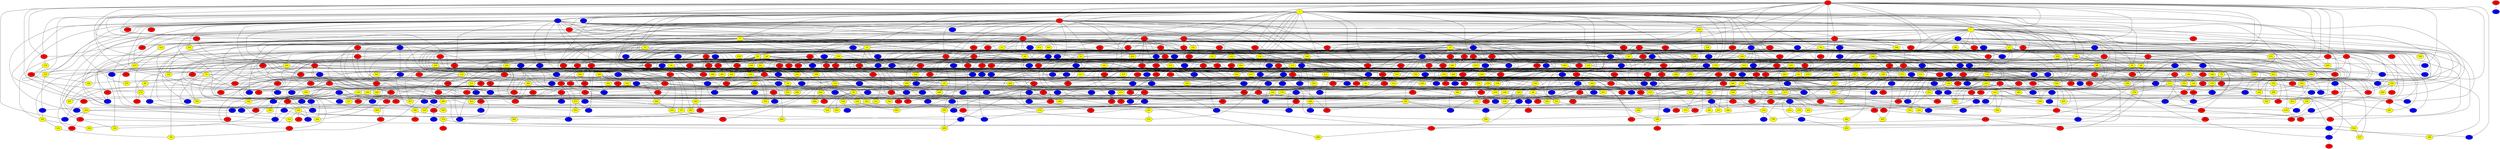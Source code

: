 graph {
0 [style = filled fillcolor = red];
1 [style = filled fillcolor = yellow];
2 [style = filled fillcolor = blue];
3 [style = filled fillcolor = red];
4 [style = filled fillcolor = red];
5 [style = filled fillcolor = blue];
6 [style = filled fillcolor = red];
7 [style = filled fillcolor = yellow];
8 [style = filled fillcolor = yellow];
9 [style = filled fillcolor = red];
10 [style = filled fillcolor = red];
11 [style = filled fillcolor = red];
12 [style = filled fillcolor = yellow];
13 [style = filled fillcolor = red];
14 [style = filled fillcolor = yellow];
15 [style = filled fillcolor = yellow];
16 [style = filled fillcolor = yellow];
17 [style = filled fillcolor = yellow];
18 [style = filled fillcolor = blue];
19 [style = filled fillcolor = red];
20 [style = filled fillcolor = red];
21 [style = filled fillcolor = red];
22 [style = filled fillcolor = yellow];
23 [style = filled fillcolor = red];
24 [style = filled fillcolor = red];
25 [style = filled fillcolor = blue];
26 [style = filled fillcolor = blue];
27 [style = filled fillcolor = yellow];
28 [style = filled fillcolor = red];
29 [style = filled fillcolor = yellow];
30 [style = filled fillcolor = yellow];
31 [style = filled fillcolor = red];
32 [style = filled fillcolor = red];
33 [style = filled fillcolor = blue];
34 [style = filled fillcolor = blue];
35 [style = filled fillcolor = yellow];
36 [style = filled fillcolor = yellow];
37 [style = filled fillcolor = blue];
38 [style = filled fillcolor = blue];
39 [style = filled fillcolor = red];
40 [style = filled fillcolor = yellow];
41 [style = filled fillcolor = red];
42 [style = filled fillcolor = blue];
43 [style = filled fillcolor = red];
44 [style = filled fillcolor = red];
45 [style = filled fillcolor = yellow];
46 [style = filled fillcolor = red];
47 [style = filled fillcolor = blue];
48 [style = filled fillcolor = yellow];
49 [style = filled fillcolor = blue];
50 [style = filled fillcolor = yellow];
51 [style = filled fillcolor = red];
52 [style = filled fillcolor = red];
53 [style = filled fillcolor = blue];
54 [style = filled fillcolor = yellow];
55 [style = filled fillcolor = yellow];
56 [style = filled fillcolor = blue];
57 [style = filled fillcolor = red];
58 [style = filled fillcolor = red];
59 [style = filled fillcolor = blue];
60 [style = filled fillcolor = yellow];
61 [style = filled fillcolor = red];
62 [style = filled fillcolor = blue];
63 [style = filled fillcolor = blue];
64 [style = filled fillcolor = yellow];
65 [style = filled fillcolor = red];
66 [style = filled fillcolor = blue];
67 [style = filled fillcolor = red];
68 [style = filled fillcolor = blue];
69 [style = filled fillcolor = red];
70 [style = filled fillcolor = blue];
71 [style = filled fillcolor = yellow];
72 [style = filled fillcolor = red];
73 [style = filled fillcolor = red];
74 [style = filled fillcolor = red];
75 [style = filled fillcolor = yellow];
76 [style = filled fillcolor = blue];
77 [style = filled fillcolor = red];
78 [style = filled fillcolor = red];
79 [style = filled fillcolor = yellow];
80 [style = filled fillcolor = red];
81 [style = filled fillcolor = yellow];
82 [style = filled fillcolor = red];
83 [style = filled fillcolor = blue];
84 [style = filled fillcolor = blue];
85 [style = filled fillcolor = yellow];
86 [style = filled fillcolor = yellow];
87 [style = filled fillcolor = blue];
88 [style = filled fillcolor = yellow];
89 [style = filled fillcolor = yellow];
90 [style = filled fillcolor = blue];
91 [style = filled fillcolor = red];
92 [style = filled fillcolor = red];
93 [style = filled fillcolor = yellow];
94 [style = filled fillcolor = red];
95 [style = filled fillcolor = red];
96 [style = filled fillcolor = yellow];
97 [style = filled fillcolor = yellow];
98 [style = filled fillcolor = blue];
99 [style = filled fillcolor = red];
100 [style = filled fillcolor = red];
101 [style = filled fillcolor = blue];
102 [style = filled fillcolor = blue];
103 [style = filled fillcolor = yellow];
104 [style = filled fillcolor = red];
105 [style = filled fillcolor = red];
106 [style = filled fillcolor = yellow];
107 [style = filled fillcolor = yellow];
108 [style = filled fillcolor = red];
109 [style = filled fillcolor = yellow];
110 [style = filled fillcolor = yellow];
111 [style = filled fillcolor = red];
112 [style = filled fillcolor = red];
113 [style = filled fillcolor = red];
114 [style = filled fillcolor = red];
115 [style = filled fillcolor = yellow];
116 [style = filled fillcolor = yellow];
117 [style = filled fillcolor = yellow];
118 [style = filled fillcolor = yellow];
119 [style = filled fillcolor = red];
120 [style = filled fillcolor = red];
121 [style = filled fillcolor = red];
122 [style = filled fillcolor = yellow];
123 [style = filled fillcolor = yellow];
124 [style = filled fillcolor = red];
125 [style = filled fillcolor = yellow];
126 [style = filled fillcolor = blue];
127 [style = filled fillcolor = blue];
128 [style = filled fillcolor = yellow];
129 [style = filled fillcolor = red];
130 [style = filled fillcolor = red];
131 [style = filled fillcolor = yellow];
132 [style = filled fillcolor = yellow];
133 [style = filled fillcolor = blue];
134 [style = filled fillcolor = yellow];
135 [style = filled fillcolor = yellow];
136 [style = filled fillcolor = blue];
137 [style = filled fillcolor = red];
138 [style = filled fillcolor = red];
139 [style = filled fillcolor = yellow];
140 [style = filled fillcolor = yellow];
141 [style = filled fillcolor = red];
142 [style = filled fillcolor = red];
143 [style = filled fillcolor = red];
144 [style = filled fillcolor = yellow];
145 [style = filled fillcolor = red];
146 [style = filled fillcolor = yellow];
147 [style = filled fillcolor = red];
148 [style = filled fillcolor = red];
149 [style = filled fillcolor = yellow];
150 [style = filled fillcolor = blue];
151 [style = filled fillcolor = yellow];
152 [style = filled fillcolor = blue];
153 [style = filled fillcolor = blue];
154 [style = filled fillcolor = blue];
155 [style = filled fillcolor = blue];
156 [style = filled fillcolor = yellow];
157 [style = filled fillcolor = blue];
158 [style = filled fillcolor = red];
159 [style = filled fillcolor = yellow];
160 [style = filled fillcolor = yellow];
161 [style = filled fillcolor = red];
162 [style = filled fillcolor = blue];
163 [style = filled fillcolor = red];
164 [style = filled fillcolor = blue];
165 [style = filled fillcolor = red];
166 [style = filled fillcolor = yellow];
167 [style = filled fillcolor = blue];
168 [style = filled fillcolor = yellow];
169 [style = filled fillcolor = red];
170 [style = filled fillcolor = red];
171 [style = filled fillcolor = red];
172 [style = filled fillcolor = red];
173 [style = filled fillcolor = yellow];
174 [style = filled fillcolor = red];
175 [style = filled fillcolor = yellow];
176 [style = filled fillcolor = yellow];
177 [style = filled fillcolor = red];
178 [style = filled fillcolor = yellow];
179 [style = filled fillcolor = yellow];
180 [style = filled fillcolor = red];
181 [style = filled fillcolor = red];
182 [style = filled fillcolor = blue];
183 [style = filled fillcolor = red];
184 [style = filled fillcolor = yellow];
185 [style = filled fillcolor = yellow];
186 [style = filled fillcolor = red];
187 [style = filled fillcolor = red];
188 [style = filled fillcolor = yellow];
189 [style = filled fillcolor = red];
190 [style = filled fillcolor = blue];
191 [style = filled fillcolor = yellow];
192 [style = filled fillcolor = red];
193 [style = filled fillcolor = red];
194 [style = filled fillcolor = blue];
195 [style = filled fillcolor = yellow];
196 [style = filled fillcolor = blue];
197 [style = filled fillcolor = red];
198 [style = filled fillcolor = blue];
199 [style = filled fillcolor = blue];
200 [style = filled fillcolor = yellow];
201 [style = filled fillcolor = yellow];
202 [style = filled fillcolor = yellow];
203 [style = filled fillcolor = yellow];
204 [style = filled fillcolor = yellow];
205 [style = filled fillcolor = red];
206 [style = filled fillcolor = blue];
207 [style = filled fillcolor = red];
208 [style = filled fillcolor = yellow];
209 [style = filled fillcolor = red];
210 [style = filled fillcolor = yellow];
211 [style = filled fillcolor = yellow];
212 [style = filled fillcolor = red];
213 [style = filled fillcolor = red];
214 [style = filled fillcolor = red];
215 [style = filled fillcolor = yellow];
216 [style = filled fillcolor = yellow];
217 [style = filled fillcolor = blue];
218 [style = filled fillcolor = red];
219 [style = filled fillcolor = red];
220 [style = filled fillcolor = yellow];
221 [style = filled fillcolor = red];
222 [style = filled fillcolor = yellow];
223 [style = filled fillcolor = red];
224 [style = filled fillcolor = yellow];
225 [style = filled fillcolor = yellow];
226 [style = filled fillcolor = red];
227 [style = filled fillcolor = yellow];
228 [style = filled fillcolor = red];
229 [style = filled fillcolor = red];
230 [style = filled fillcolor = yellow];
231 [style = filled fillcolor = red];
232 [style = filled fillcolor = red];
233 [style = filled fillcolor = blue];
234 [style = filled fillcolor = yellow];
235 [style = filled fillcolor = red];
236 [style = filled fillcolor = blue];
237 [style = filled fillcolor = red];
238 [style = filled fillcolor = yellow];
239 [style = filled fillcolor = blue];
240 [style = filled fillcolor = yellow];
241 [style = filled fillcolor = yellow];
242 [style = filled fillcolor = yellow];
243 [style = filled fillcolor = red];
244 [style = filled fillcolor = blue];
245 [style = filled fillcolor = yellow];
246 [style = filled fillcolor = blue];
247 [style = filled fillcolor = yellow];
248 [style = filled fillcolor = blue];
249 [style = filled fillcolor = blue];
250 [style = filled fillcolor = blue];
251 [style = filled fillcolor = red];
252 [style = filled fillcolor = red];
253 [style = filled fillcolor = red];
254 [style = filled fillcolor = red];
255 [style = filled fillcolor = blue];
256 [style = filled fillcolor = yellow];
257 [style = filled fillcolor = blue];
258 [style = filled fillcolor = red];
259 [style = filled fillcolor = yellow];
260 [style = filled fillcolor = yellow];
261 [style = filled fillcolor = red];
262 [style = filled fillcolor = yellow];
263 [style = filled fillcolor = red];
264 [style = filled fillcolor = yellow];
265 [style = filled fillcolor = yellow];
266 [style = filled fillcolor = blue];
267 [style = filled fillcolor = blue];
268 [style = filled fillcolor = blue];
269 [style = filled fillcolor = yellow];
270 [style = filled fillcolor = blue];
271 [style = filled fillcolor = blue];
272 [style = filled fillcolor = red];
273 [style = filled fillcolor = yellow];
274 [style = filled fillcolor = yellow];
275 [style = filled fillcolor = yellow];
276 [style = filled fillcolor = red];
277 [style = filled fillcolor = red];
278 [style = filled fillcolor = yellow];
279 [style = filled fillcolor = yellow];
280 [style = filled fillcolor = red];
281 [style = filled fillcolor = yellow];
282 [style = filled fillcolor = red];
283 [style = filled fillcolor = yellow];
284 [style = filled fillcolor = blue];
285 [style = filled fillcolor = yellow];
286 [style = filled fillcolor = blue];
287 [style = filled fillcolor = blue];
288 [style = filled fillcolor = blue];
289 [style = filled fillcolor = blue];
290 [style = filled fillcolor = red];
291 [style = filled fillcolor = yellow];
292 [style = filled fillcolor = yellow];
293 [style = filled fillcolor = red];
294 [style = filled fillcolor = yellow];
295 [style = filled fillcolor = blue];
296 [style = filled fillcolor = red];
297 [style = filled fillcolor = red];
298 [style = filled fillcolor = yellow];
299 [style = filled fillcolor = red];
300 [style = filled fillcolor = blue];
301 [style = filled fillcolor = yellow];
302 [style = filled fillcolor = blue];
303 [style = filled fillcolor = red];
304 [style = filled fillcolor = blue];
305 [style = filled fillcolor = red];
306 [style = filled fillcolor = blue];
307 [style = filled fillcolor = red];
308 [style = filled fillcolor = blue];
309 [style = filled fillcolor = red];
310 [style = filled fillcolor = blue];
311 [style = filled fillcolor = yellow];
312 [style = filled fillcolor = red];
313 [style = filled fillcolor = blue];
314 [style = filled fillcolor = blue];
315 [style = filled fillcolor = yellow];
316 [style = filled fillcolor = yellow];
317 [style = filled fillcolor = blue];
318 [style = filled fillcolor = yellow];
319 [style = filled fillcolor = blue];
320 [style = filled fillcolor = yellow];
321 [style = filled fillcolor = yellow];
322 [style = filled fillcolor = yellow];
323 [style = filled fillcolor = blue];
324 [style = filled fillcolor = yellow];
325 [style = filled fillcolor = blue];
326 [style = filled fillcolor = red];
327 [style = filled fillcolor = red];
328 [style = filled fillcolor = red];
329 [style = filled fillcolor = red];
330 [style = filled fillcolor = yellow];
331 [style = filled fillcolor = yellow];
332 [style = filled fillcolor = yellow];
333 [style = filled fillcolor = blue];
334 [style = filled fillcolor = red];
335 [style = filled fillcolor = yellow];
336 [style = filled fillcolor = yellow];
337 [style = filled fillcolor = blue];
338 [style = filled fillcolor = yellow];
339 [style = filled fillcolor = blue];
340 [style = filled fillcolor = yellow];
341 [style = filled fillcolor = blue];
342 [style = filled fillcolor = red];
343 [style = filled fillcolor = blue];
344 [style = filled fillcolor = blue];
345 [style = filled fillcolor = yellow];
346 [style = filled fillcolor = yellow];
347 [style = filled fillcolor = red];
348 [style = filled fillcolor = yellow];
349 [style = filled fillcolor = yellow];
350 [style = filled fillcolor = yellow];
351 [style = filled fillcolor = red];
352 [style = filled fillcolor = yellow];
353 [style = filled fillcolor = yellow];
354 [style = filled fillcolor = blue];
355 [style = filled fillcolor = red];
356 [style = filled fillcolor = yellow];
357 [style = filled fillcolor = blue];
358 [style = filled fillcolor = blue];
359 [style = filled fillcolor = blue];
360 [style = filled fillcolor = blue];
361 [style = filled fillcolor = yellow];
362 [style = filled fillcolor = yellow];
363 [style = filled fillcolor = red];
364 [style = filled fillcolor = blue];
365 [style = filled fillcolor = red];
366 [style = filled fillcolor = red];
367 [style = filled fillcolor = blue];
368 [style = filled fillcolor = yellow];
369 [style = filled fillcolor = yellow];
370 [style = filled fillcolor = blue];
371 [style = filled fillcolor = yellow];
372 [style = filled fillcolor = red];
373 [style = filled fillcolor = yellow];
374 [style = filled fillcolor = yellow];
375 [style = filled fillcolor = yellow];
376 [style = filled fillcolor = yellow];
377 [style = filled fillcolor = blue];
378 [style = filled fillcolor = red];
379 [style = filled fillcolor = red];
380 [style = filled fillcolor = red];
381 [style = filled fillcolor = yellow];
382 [style = filled fillcolor = blue];
383 [style = filled fillcolor = yellow];
384 [style = filled fillcolor = red];
385 [style = filled fillcolor = red];
386 [style = filled fillcolor = yellow];
387 [style = filled fillcolor = blue];
388 [style = filled fillcolor = red];
389 [style = filled fillcolor = red];
390 [style = filled fillcolor = yellow];
391 [style = filled fillcolor = blue];
392 [style = filled fillcolor = red];
393 [style = filled fillcolor = blue];
394 [style = filled fillcolor = yellow];
395 [style = filled fillcolor = yellow];
396 [style = filled fillcolor = blue];
397 [style = filled fillcolor = red];
398 [style = filled fillcolor = blue];
399 [style = filled fillcolor = yellow];
400 [style = filled fillcolor = yellow];
401 [style = filled fillcolor = blue];
402 [style = filled fillcolor = yellow];
403 [style = filled fillcolor = yellow];
404 [style = filled fillcolor = yellow];
405 [style = filled fillcolor = red];
406 [style = filled fillcolor = yellow];
407 [style = filled fillcolor = blue];
408 [style = filled fillcolor = red];
409 [style = filled fillcolor = blue];
410 [style = filled fillcolor = blue];
411 [style = filled fillcolor = blue];
412 [style = filled fillcolor = red];
413 [style = filled fillcolor = yellow];
414 [style = filled fillcolor = red];
415 [style = filled fillcolor = blue];
416 [style = filled fillcolor = red];
417 [style = filled fillcolor = blue];
418 [style = filled fillcolor = yellow];
419 [style = filled fillcolor = red];
420 [style = filled fillcolor = red];
421 [style = filled fillcolor = blue];
422 [style = filled fillcolor = yellow];
423 [style = filled fillcolor = red];
424 [style = filled fillcolor = red];
425 [style = filled fillcolor = blue];
426 [style = filled fillcolor = red];
427 [style = filled fillcolor = blue];
428 [style = filled fillcolor = blue];
429 [style = filled fillcolor = red];
430 [style = filled fillcolor = yellow];
431 [style = filled fillcolor = blue];
432 [style = filled fillcolor = yellow];
433 [style = filled fillcolor = yellow];
434 [style = filled fillcolor = blue];
435 [style = filled fillcolor = yellow];
436 [style = filled fillcolor = red];
437 [style = filled fillcolor = yellow];
438 [style = filled fillcolor = yellow];
439 [style = filled fillcolor = blue];
440 [style = filled fillcolor = red];
441 [style = filled fillcolor = blue];
442 [style = filled fillcolor = blue];
443 [style = filled fillcolor = yellow];
444 [style = filled fillcolor = blue];
445 [style = filled fillcolor = blue];
446 [style = filled fillcolor = red];
447 [style = filled fillcolor = blue];
448 [style = filled fillcolor = blue];
449 [style = filled fillcolor = yellow];
450 [style = filled fillcolor = red];
451 [style = filled fillcolor = blue];
452 [style = filled fillcolor = yellow];
453 [style = filled fillcolor = yellow];
454 [style = filled fillcolor = red];
455 [style = filled fillcolor = blue];
456 [style = filled fillcolor = red];
457 [style = filled fillcolor = yellow];
458 [style = filled fillcolor = red];
459 [style = filled fillcolor = red];
460 [style = filled fillcolor = yellow];
461 [style = filled fillcolor = blue];
462 [style = filled fillcolor = yellow];
463 [style = filled fillcolor = red];
464 [style = filled fillcolor = blue];
465 [style = filled fillcolor = yellow];
466 [style = filled fillcolor = yellow];
467 [style = filled fillcolor = blue];
468 [style = filled fillcolor = red];
469 [style = filled fillcolor = yellow];
470 [style = filled fillcolor = blue];
471 [style = filled fillcolor = red];
472 [style = filled fillcolor = yellow];
473 [style = filled fillcolor = yellow];
474 [style = filled fillcolor = yellow];
475 [style = filled fillcolor = red];
476 [style = filled fillcolor = yellow];
477 [style = filled fillcolor = blue];
478 [style = filled fillcolor = blue];
479 [style = filled fillcolor = yellow];
480 [style = filled fillcolor = yellow];
481 [style = filled fillcolor = red];
482 [style = filled fillcolor = yellow];
483 [style = filled fillcolor = blue];
484 [style = filled fillcolor = blue];
485 [style = filled fillcolor = red];
486 [style = filled fillcolor = yellow];
487 [style = filled fillcolor = blue];
488 [style = filled fillcolor = red];
489 [style = filled fillcolor = yellow];
490 [style = filled fillcolor = red];
491 [style = filled fillcolor = red];
492 [style = filled fillcolor = yellow];
493 [style = filled fillcolor = yellow];
494 [style = filled fillcolor = red];
495 [style = filled fillcolor = red];
496 [style = filled fillcolor = red];
497 [style = filled fillcolor = red];
498 [style = filled fillcolor = yellow];
499 [style = filled fillcolor = yellow];
500 [style = filled fillcolor = blue];
501 [style = filled fillcolor = blue];
502 [style = filled fillcolor = yellow];
503 [style = filled fillcolor = yellow];
504 [style = filled fillcolor = yellow];
505 [style = filled fillcolor = blue];
506 [style = filled fillcolor = red];
507 [style = filled fillcolor = red];
508 [style = filled fillcolor = blue];
509 [style = filled fillcolor = yellow];
510 [style = filled fillcolor = red];
511 [style = filled fillcolor = red];
512 [style = filled fillcolor = red];
513 [style = filled fillcolor = blue];
514 [style = filled fillcolor = yellow];
515 [style = filled fillcolor = red];
516 [style = filled fillcolor = red];
517 [style = filled fillcolor = blue];
518 [style = filled fillcolor = red];
519 [style = filled fillcolor = red];
520 [style = filled fillcolor = blue];
521 [style = filled fillcolor = red];
522 [style = filled fillcolor = yellow];
523 [style = filled fillcolor = blue];
524 [style = filled fillcolor = blue];
525 [style = filled fillcolor = red];
526 [style = filled fillcolor = yellow];
527 [style = filled fillcolor = blue];
528 [style = filled fillcolor = red];
529 [style = filled fillcolor = yellow];
530 [style = filled fillcolor = blue];
531 [style = filled fillcolor = red];
532 [style = filled fillcolor = blue];
533 [style = filled fillcolor = blue];
534 [style = filled fillcolor = blue];
535 [style = filled fillcolor = yellow];
536 [style = filled fillcolor = red];
537 [style = filled fillcolor = red];
538 [style = filled fillcolor = blue];
539 [style = filled fillcolor = red];
540 [style = filled fillcolor = red];
541 [style = filled fillcolor = blue];
542 [style = filled fillcolor = yellow];
543 [style = filled fillcolor = red];
544 [style = filled fillcolor = blue];
545 [style = filled fillcolor = red];
546 [style = filled fillcolor = yellow];
547 [style = filled fillcolor = blue];
548 [style = filled fillcolor = blue];
549 [style = filled fillcolor = blue];
550 [style = filled fillcolor = red];
551 [style = filled fillcolor = blue];
552 [style = filled fillcolor = red];
553 [style = filled fillcolor = yellow];
554 [style = filled fillcolor = blue];
555 [style = filled fillcolor = red];
556 [style = filled fillcolor = yellow];
557 [style = filled fillcolor = red];
558 [style = filled fillcolor = red];
559 [style = filled fillcolor = yellow];
560 [style = filled fillcolor = yellow];
561 [style = filled fillcolor = blue];
562 [style = filled fillcolor = red];
563 [style = filled fillcolor = yellow];
564 [style = filled fillcolor = red];
565 [style = filled fillcolor = blue];
566 [style = filled fillcolor = yellow];
567 [style = filled fillcolor = red];
568 [style = filled fillcolor = red];
569 [style = filled fillcolor = blue];
570 [style = filled fillcolor = red];
571 [style = filled fillcolor = yellow];
572 [style = filled fillcolor = yellow];
573 [style = filled fillcolor = red];
574 [style = filled fillcolor = yellow];
575 [style = filled fillcolor = red];
576 [style = filled fillcolor = red];
577 [style = filled fillcolor = yellow];
578 [style = filled fillcolor = blue];
579 [style = filled fillcolor = blue];
580 [style = filled fillcolor = yellow];
581 [style = filled fillcolor = blue];
582 [style = filled fillcolor = yellow];
583 [style = filled fillcolor = red];
584 [style = filled fillcolor = yellow];
585 [style = filled fillcolor = yellow];
586 [style = filled fillcolor = yellow];
587 [style = filled fillcolor = red];
588 [style = filled fillcolor = yellow];
589 [style = filled fillcolor = yellow];
590 [style = filled fillcolor = red];
591 [style = filled fillcolor = blue];
592 [style = filled fillcolor = yellow];
593 [style = filled fillcolor = yellow];
594 [style = filled fillcolor = blue];
595 [style = filled fillcolor = yellow];
596 [style = filled fillcolor = red];
597 [style = filled fillcolor = red];
598 [style = filled fillcolor = blue];
599 [style = filled fillcolor = blue];
600 [style = filled fillcolor = yellow];
601 [style = filled fillcolor = yellow];
602 [style = filled fillcolor = yellow];
603 [style = filled fillcolor = red];
604 [style = filled fillcolor = blue];
605 [style = filled fillcolor = blue];
606 [style = filled fillcolor = yellow];
607 [style = filled fillcolor = blue];
608 [style = filled fillcolor = blue];
609 [style = filled fillcolor = blue];
610 [style = filled fillcolor = blue];
611 [style = filled fillcolor = blue];
612 [style = filled fillcolor = blue];
613 [style = filled fillcolor = red];
614 [style = filled fillcolor = red];
615 [style = filled fillcolor = blue];
616 [style = filled fillcolor = red];
617 [style = filled fillcolor = red];
618 [style = filled fillcolor = red];
619 [style = filled fillcolor = red];
620 [style = filled fillcolor = blue];
621 [style = filled fillcolor = red];
622 [style = filled fillcolor = red];
623 [style = filled fillcolor = blue];
624 [style = filled fillcolor = yellow];
625 [style = filled fillcolor = yellow];
626 [style = filled fillcolor = red];
627 [style = filled fillcolor = red];
628 [style = filled fillcolor = blue];
629 [style = filled fillcolor = yellow];
630 [style = filled fillcolor = red];
631 [style = filled fillcolor = yellow];
632 [style = filled fillcolor = red];
633 [style = filled fillcolor = yellow];
634 [style = filled fillcolor = yellow];
635 [style = filled fillcolor = yellow];
636 [style = filled fillcolor = blue];
637 [style = filled fillcolor = yellow];
638 [style = filled fillcolor = blue];
639 [style = filled fillcolor = yellow];
640 [style = filled fillcolor = blue];
641 [style = filled fillcolor = red];
642 [style = filled fillcolor = yellow];
643 [style = filled fillcolor = blue];
644 [style = filled fillcolor = yellow];
645 [style = filled fillcolor = yellow];
646 [style = filled fillcolor = blue];
647 [style = filled fillcolor = yellow];
648 [style = filled fillcolor = blue];
649 [style = filled fillcolor = blue];
650 [style = filled fillcolor = blue];
651 [style = filled fillcolor = yellow];
652 [style = filled fillcolor = blue];
653 [style = filled fillcolor = red];
654 [style = filled fillcolor = red];
655 [style = filled fillcolor = red];
656 [style = filled fillcolor = red];
657 [style = filled fillcolor = yellow];
658 [style = filled fillcolor = yellow];
659 [style = filled fillcolor = blue];
660 [style = filled fillcolor = blue];
661 [style = filled fillcolor = blue];
662 [style = filled fillcolor = red];
663 [style = filled fillcolor = yellow];
664 [style = filled fillcolor = blue];
665 [style = filled fillcolor = yellow];
666 [style = filled fillcolor = yellow];
667 [style = filled fillcolor = blue];
668 [style = filled fillcolor = yellow];
669 [style = filled fillcolor = red];
670 [style = filled fillcolor = red];
671 [style = filled fillcolor = yellow];
672 [style = filled fillcolor = yellow];
673 [style = filled fillcolor = red];
674 [style = filled fillcolor = red];
675 [style = filled fillcolor = yellow];
676 [style = filled fillcolor = yellow];
677 [style = filled fillcolor = blue];
678 [style = filled fillcolor = red];
679 [style = filled fillcolor = red];
680 [style = filled fillcolor = yellow];
681 [style = filled fillcolor = yellow];
682 [style = filled fillcolor = blue];
683 [style = filled fillcolor = yellow];
684 [style = filled fillcolor = blue];
685 [style = filled fillcolor = blue];
686 [style = filled fillcolor = blue];
687 [style = filled fillcolor = blue];
688 [style = filled fillcolor = blue];
689 [style = filled fillcolor = blue];
690 [style = filled fillcolor = yellow];
691 [style = filled fillcolor = red];
692 [style = filled fillcolor = yellow];
693 [style = filled fillcolor = red];
694 [style = filled fillcolor = blue];
695 [style = filled fillcolor = red];
696 [style = filled fillcolor = red];
697 [style = filled fillcolor = red];
698 [style = filled fillcolor = red];
699 [style = filled fillcolor = red];
700 [style = filled fillcolor = blue];
701 [style = filled fillcolor = red];
702 [style = filled fillcolor = blue];
703 [style = filled fillcolor = blue];
704 [style = filled fillcolor = red];
705 [style = filled fillcolor = yellow];
706 [style = filled fillcolor = red];
707 [style = filled fillcolor = blue];
708 [style = filled fillcolor = yellow];
709 [style = filled fillcolor = yellow];
0 -- 5;
0 -- 6;
0 -- 7;
0 -- 10;
0 -- 18;
0 -- 19;
0 -- 43;
0 -- 49;
0 -- 73;
0 -- 82;
0 -- 102;
0 -- 117;
0 -- 148;
0 -- 158;
0 -- 204;
0 -- 242;
0 -- 274;
0 -- 360;
0 -- 453;
0 -- 504;
0 -- 533;
0 -- 599;
0 -- 639;
0 -- 657;
0 -- 702;
1 -- 2;
1 -- 3;
1 -- 5;
1 -- 7;
1 -- 8;
1 -- 9;
1 -- 11;
1 -- 13;
1 -- 15;
1 -- 16;
1 -- 17;
0 -- 4;
0 -- 3;
0 -- 2;
0 -- 1;
1 -- 31;
1 -- 39;
1 -- 43;
1 -- 50;
1 -- 53;
1 -- 54;
1 -- 66;
1 -- 69;
1 -- 82;
1 -- 85;
1 -- 101;
1 -- 105;
1 -- 108;
1 -- 142;
1 -- 163;
1 -- 173;
1 -- 184;
1 -- 207;
1 -- 210;
1 -- 231;
1 -- 259;
1 -- 266;
1 -- 327;
1 -- 328;
1 -- 330;
1 -- 331;
1 -- 358;
1 -- 364;
1 -- 379;
1 -- 420;
1 -- 455;
1 -- 494;
1 -- 535;
1 -- 541;
1 -- 562;
1 -- 571;
1 -- 632;
1 -- 703;
2 -- 6;
2 -- 8;
2 -- 9;
2 -- 15;
2 -- 30;
2 -- 38;
2 -- 46;
2 -- 52;
2 -- 75;
2 -- 79;
2 -- 124;
2 -- 130;
2 -- 147;
2 -- 154;
2 -- 162;
2 -- 181;
2 -- 196;
2 -- 203;
2 -- 225;
2 -- 242;
2 -- 259;
2 -- 267;
2 -- 303;
2 -- 346;
2 -- 359;
2 -- 374;
2 -- 437;
2 -- 439;
2 -- 474;
2 -- 519;
2 -- 629;
3 -- 4;
3 -- 9;
3 -- 11;
3 -- 12;
3 -- 14;
3 -- 17;
3 -- 20;
3 -- 39;
3 -- 46;
3 -- 56;
3 -- 110;
3 -- 142;
3 -- 166;
3 -- 169;
3 -- 195;
3 -- 201;
3 -- 209;
3 -- 216;
3 -- 237;
3 -- 249;
3 -- 280;
3 -- 284;
3 -- 310;
3 -- 335;
3 -- 368;
3 -- 472;
3 -- 513;
3 -- 514;
3 -- 517;
3 -- 627;
3 -- 675;
3 -- 683;
4 -- 18;
4 -- 24;
4 -- 27;
4 -- 28;
4 -- 35;
4 -- 62;
4 -- 64;
4 -- 152;
4 -- 190;
4 -- 191;
4 -- 204;
4 -- 231;
4 -- 301;
4 -- 368;
4 -- 425;
4 -- 432;
4 -- 493;
5 -- 21;
5 -- 31;
5 -- 33;
5 -- 38;
5 -- 42;
5 -- 52;
5 -- 79;
5 -- 88;
5 -- 156;
5 -- 166;
5 -- 198;
5 -- 219;
5 -- 264;
5 -- 398;
5 -- 440;
5 -- 655;
5 -- 681;
6 -- 13;
6 -- 14;
6 -- 42;
6 -- 93;
6 -- 94;
6 -- 160;
6 -- 236;
6 -- 426;
6 -- 464;
6 -- 518;
7 -- 16;
7 -- 24;
7 -- 25;
7 -- 32;
7 -- 45;
7 -- 50;
7 -- 76;
7 -- 89;
7 -- 98;
7 -- 140;
7 -- 161;
7 -- 221;
7 -- 237;
7 -- 256;
7 -- 262;
7 -- 285;
7 -- 305;
7 -- 309;
7 -- 311;
7 -- 342;
7 -- 379;
7 -- 382;
7 -- 435;
7 -- 460;
7 -- 467;
7 -- 529;
7 -- 547;
7 -- 566;
7 -- 583;
7 -- 604;
7 -- 673;
8 -- 35;
8 -- 80;
8 -- 100;
8 -- 125;
8 -- 132;
8 -- 215;
8 -- 223;
8 -- 277;
8 -- 322;
8 -- 324;
8 -- 356;
8 -- 362;
8 -- 422;
8 -- 465;
8 -- 532;
8 -- 603;
8 -- 655;
8 -- 660;
9 -- 23;
9 -- 40;
9 -- 48;
9 -- 225;
9 -- 252;
9 -- 603;
10 -- 12;
10 -- 17;
10 -- 20;
10 -- 21;
10 -- 22;
10 -- 47;
10 -- 68;
10 -- 98;
10 -- 101;
10 -- 153;
10 -- 173;
10 -- 256;
10 -- 385;
10 -- 424;
10 -- 561;
10 -- 617;
11 -- 12;
11 -- 13;
11 -- 15;
11 -- 22;
11 -- 28;
11 -- 29;
11 -- 40;
11 -- 44;
11 -- 51;
11 -- 58;
11 -- 65;
11 -- 69;
11 -- 70;
11 -- 73;
11 -- 93;
11 -- 105;
11 -- 115;
11 -- 122;
11 -- 139;
11 -- 144;
11 -- 145;
11 -- 169;
11 -- 172;
11 -- 177;
11 -- 192;
11 -- 193;
11 -- 195;
11 -- 203;
11 -- 209;
11 -- 274;
11 -- 290;
11 -- 294;
11 -- 296;
11 -- 329;
11 -- 340;
11 -- 345;
11 -- 369;
11 -- 384;
11 -- 399;
11 -- 401;
11 -- 473;
11 -- 526;
11 -- 573;
11 -- 635;
11 -- 665;
12 -- 246;
12 -- 320;
12 -- 619;
13 -- 142;
13 -- 165;
13 -- 173;
13 -- 182;
13 -- 198;
13 -- 269;
13 -- 273;
13 -- 281;
13 -- 282;
13 -- 315;
13 -- 336;
13 -- 460;
13 -- 545;
14 -- 122;
14 -- 179;
14 -- 331;
14 -- 475;
14 -- 589;
15 -- 26;
15 -- 48;
15 -- 55;
15 -- 129;
15 -- 143;
15 -- 212;
15 -- 219;
15 -- 251;
15 -- 278;
15 -- 289;
15 -- 323;
16 -- 22;
16 -- 34;
16 -- 45;
16 -- 123;
16 -- 131;
16 -- 446;
16 -- 472;
16 -- 490;
16 -- 520;
16 -- 626;
17 -- 32;
17 -- 63;
17 -- 82;
17 -- 119;
17 -- 171;
17 -- 182;
17 -- 198;
17 -- 259;
17 -- 265;
17 -- 266;
17 -- 329;
17 -- 511;
18 -- 19;
18 -- 51;
18 -- 87;
18 -- 135;
18 -- 337;
18 -- 366;
18 -- 372;
18 -- 461;
18 -- 540;
18 -- 590;
18 -- 679;
19 -- 36;
19 -- 260;
19 -- 428;
19 -- 520;
19 -- 596;
20 -- 29;
20 -- 65;
20 -- 636;
20 -- 670;
21 -- 33;
21 -- 34;
21 -- 53;
21 -- 150;
21 -- 152;
21 -- 168;
21 -- 221;
21 -- 257;
21 -- 298;
21 -- 388;
21 -- 417;
21 -- 429;
21 -- 442;
21 -- 471;
21 -- 509;
21 -- 563;
21 -- 583;
21 -- 651;
21 -- 667;
22 -- 51;
22 -- 106;
22 -- 162;
22 -- 309;
22 -- 351;
22 -- 557;
23 -- 28;
23 -- 35;
23 -- 41;
23 -- 56;
23 -- 58;
23 -- 74;
23 -- 90;
23 -- 105;
23 -- 137;
23 -- 221;
23 -- 423;
23 -- 430;
23 -- 455;
23 -- 458;
23 -- 480;
23 -- 496;
23 -- 601;
23 -- 638;
24 -- 37;
25 -- 26;
25 -- 27;
25 -- 36;
25 -- 57;
25 -- 60;
25 -- 80;
25 -- 146;
25 -- 161;
25 -- 179;
25 -- 188;
25 -- 208;
25 -- 233;
25 -- 547;
25 -- 580;
25 -- 613;
25 -- 623;
25 -- 650;
26 -- 143;
26 -- 151;
26 -- 295;
26 -- 442;
26 -- 499;
27 -- 49;
27 -- 56;
27 -- 67;
27 -- 74;
27 -- 97;
27 -- 103;
27 -- 125;
27 -- 139;
27 -- 157;
27 -- 189;
27 -- 201;
27 -- 241;
27 -- 272;
27 -- 372;
27 -- 378;
27 -- 469;
27 -- 491;
27 -- 502;
27 -- 572;
27 -- 701;
28 -- 29;
28 -- 136;
28 -- 149;
28 -- 456;
28 -- 595;
29 -- 30;
29 -- 38;
29 -- 46;
29 -- 72;
29 -- 100;
29 -- 102;
29 -- 111;
29 -- 130;
29 -- 181;
29 -- 197;
29 -- 226;
29 -- 279;
29 -- 280;
29 -- 315;
29 -- 328;
29 -- 336;
29 -- 355;
29 -- 392;
29 -- 435;
29 -- 449;
29 -- 485;
29 -- 553;
29 -- 619;
29 -- 693;
29 -- 703;
30 -- 98;
30 -- 110;
30 -- 214;
30 -- 286;
30 -- 418;
30 -- 470;
30 -- 534;
30 -- 616;
30 -- 661;
32 -- 42;
32 -- 50;
32 -- 220;
32 -- 400;
32 -- 485;
32 -- 542;
32 -- 704;
33 -- 245;
33 -- 353;
34 -- 141;
34 -- 420;
34 -- 464;
35 -- 43;
35 -- 63;
35 -- 99;
35 -- 114;
35 -- 252;
35 -- 394;
35 -- 475;
35 -- 548;
35 -- 551;
36 -- 45;
36 -- 295;
37 -- 108;
37 -- 154;
37 -- 325;
38 -- 41;
38 -- 54;
38 -- 159;
38 -- 344;
38 -- 377;
38 -- 404;
38 -- 463;
38 -- 470;
38 -- 580;
39 -- 61;
39 -- 64;
39 -- 155;
39 -- 240;
39 -- 302;
39 -- 393;
39 -- 421;
39 -- 486;
39 -- 531;
40 -- 129;
40 -- 540;
40 -- 544;
41 -- 54;
41 -- 55;
41 -- 57;
41 -- 70;
41 -- 150;
41 -- 210;
41 -- 247;
41 -- 267;
41 -- 364;
41 -- 367;
41 -- 369;
41 -- 530;
41 -- 543;
42 -- 84;
42 -- 262;
43 -- 176;
44 -- 104;
44 -- 114;
44 -- 135;
44 -- 227;
44 -- 497;
44 -- 686;
45 -- 183;
45 -- 275;
45 -- 380;
45 -- 388;
45 -- 404;
46 -- 57;
46 -- 61;
46 -- 70;
46 -- 150;
46 -- 213;
46 -- 251;
46 -- 534;
46 -- 591;
47 -- 119;
47 -- 358;
47 -- 468;
47 -- 708;
48 -- 65;
48 -- 127;
48 -- 129;
48 -- 202;
48 -- 233;
48 -- 253;
48 -- 263;
48 -- 361;
48 -- 392;
48 -- 517;
48 -- 609;
49 -- 67;
49 -- 71;
49 -- 76;
49 -- 89;
49 -- 94;
49 -- 96;
49 -- 123;
49 -- 282;
49 -- 333;
49 -- 362;
49 -- 393;
49 -- 437;
49 -- 500;
49 -- 647;
49 -- 700;
50 -- 79;
50 -- 188;
50 -- 419;
50 -- 454;
50 -- 687;
51 -- 396;
52 -- 116;
52 -- 118;
52 -- 120;
52 -- 122;
52 -- 158;
52 -- 211;
52 -- 356;
52 -- 434;
52 -- 484;
52 -- 522;
52 -- 587;
52 -- 624;
52 -- 688;
53 -- 77;
53 -- 113;
53 -- 146;
53 -- 205;
53 -- 313;
53 -- 546;
53 -- 569;
53 -- 612;
53 -- 685;
53 -- 694;
53 -- 706;
54 -- 635;
55 -- 85;
55 -- 88;
55 -- 602;
55 -- 606;
56 -- 96;
56 -- 115;
56 -- 120;
56 -- 352;
56 -- 573;
56 -- 594;
56 -- 627;
57 -- 95;
57 -- 118;
57 -- 164;
57 -- 167;
57 -- 197;
57 -- 208;
57 -- 278;
57 -- 510;
57 -- 530;
57 -- 655;
58 -- 92;
58 -- 141;
58 -- 243;
58 -- 363;
59 -- 84;
59 -- 92;
59 -- 151;
59 -- 224;
59 -- 235;
59 -- 314;
59 -- 407;
59 -- 605;
59 -- 661;
61 -- 335;
61 -- 447;
61 -- 599;
62 -- 144;
62 -- 273;
62 -- 292;
62 -- 429;
62 -- 459;
62 -- 499;
62 -- 543;
63 -- 68;
63 -- 100;
63 -- 112;
63 -- 491;
63 -- 672;
64 -- 363;
64 -- 504;
65 -- 75;
65 -- 111;
65 -- 200;
67 -- 144;
67 -- 459;
68 -- 436;
69 -- 72;
69 -- 257;
70 -- 564;
71 -- 81;
71 -- 194;
71 -- 479;
71 -- 577;
73 -- 445;
73 -- 650;
74 -- 183;
74 -- 210;
74 -- 241;
74 -- 258;
74 -- 516;
75 -- 86;
75 -- 174;
75 -- 394;
75 -- 585;
76 -- 103;
76 -- 174;
76 -- 260;
76 -- 589;
77 -- 136;
77 -- 338;
77 -- 477;
77 -- 525;
78 -- 120;
78 -- 309;
79 -- 132;
79 -- 179;
79 -- 186;
79 -- 238;
79 -- 255;
79 -- 414;
79 -- 528;
80 -- 87;
80 -- 107;
80 -- 281;
80 -- 318;
80 -- 411;
80 -- 610;
81 -- 96;
81 -- 117;
81 -- 468;
81 -- 608;
82 -- 109;
82 -- 243;
82 -- 400;
82 -- 489;
82 -- 512;
83 -- 91;
83 -- 99;
83 -- 146;
83 -- 159;
83 -- 247;
83 -- 495;
83 -- 500;
83 -- 597;
84 -- 109;
84 -- 151;
84 -- 187;
84 -- 287;
84 -- 304;
84 -- 341;
84 -- 427;
84 -- 493;
84 -- 581;
84 -- 625;
85 -- 113;
85 -- 507;
85 -- 556;
85 -- 559;
86 -- 274;
88 -- 106;
88 -- 352;
88 -- 471;
88 -- 552;
89 -- 91;
89 -- 116;
89 -- 241;
89 -- 501;
89 -- 594;
89 -- 596;
90 -- 192;
91 -- 245;
91 -- 312;
91 -- 637;
92 -- 108;
92 -- 137;
92 -- 229;
92 -- 477;
93 -- 95;
93 -- 126;
93 -- 333;
94 -- 112;
95 -- 171;
95 -- 272;
95 -- 317;
95 -- 593;
96 -- 123;
96 -- 310;
96 -- 320;
96 -- 667;
97 -- 444;
98 -- 126;
98 -- 174;
99 -- 189;
99 -- 225;
99 -- 285;
99 -- 524;
100 -- 138;
100 -- 433;
101 -- 112;
101 -- 131;
101 -- 190;
101 -- 307;
101 -- 382;
101 -- 441;
101 -- 591;
102 -- 306;
103 -- 183;
103 -- 194;
104 -- 106;
104 -- 313;
105 -- 149;
105 -- 189;
105 -- 338;
105 -- 529;
106 -- 660;
107 -- 248;
107 -- 326;
107 -- 643;
108 -- 130;
108 -- 168;
108 -- 674;
110 -- 251;
110 -- 261;
110 -- 354;
110 -- 446;
110 -- 694;
111 -- 636;
112 -- 644;
113 -- 525;
114 -- 124;
114 -- 503;
114 -- 505;
115 -- 182;
115 -- 301;
115 -- 334;
115 -- 560;
116 -- 127;
116 -- 185;
116 -- 244;
116 -- 382;
116 -- 653;
117 -- 304;
117 -- 376;
117 -- 412;
117 -- 489;
117 -- 669;
117 -- 707;
118 -- 184;
118 -- 204;
118 -- 303;
118 -- 549;
119 -- 239;
119 -- 360;
119 -- 574;
120 -- 121;
120 -- 196;
120 -- 237;
120 -- 299;
120 -- 343;
120 -- 415;
121 -- 346;
121 -- 649;
122 -- 134;
122 -- 178;
122 -- 193;
122 -- 218;
122 -- 355;
122 -- 536;
122 -- 593;
123 -- 265;
123 -- 366;
124 -- 133;
125 -- 170;
125 -- 239;
125 -- 269;
125 -- 531;
125 -- 567;
125 -- 581;
125 -- 635;
126 -- 247;
126 -- 283;
126 -- 358;
127 -- 330;
127 -- 348;
128 -- 387;
128 -- 535;
129 -- 222;
129 -- 228;
129 -- 344;
129 -- 345;
129 -- 541;
129 -- 567;
129 -- 608;
129 -- 674;
130 -- 155;
130 -- 256;
130 -- 492;
130 -- 597;
133 -- 138;
133 -- 217;
133 -- 232;
134 -- 378;
135 -- 403;
135 -- 421;
135 -- 550;
136 -- 612;
137 -- 481;
137 -- 568;
137 -- 590;
137 -- 671;
138 -- 160;
138 -- 165;
138 -- 167;
138 -- 178;
138 -- 208;
138 -- 228;
138 -- 313;
138 -- 314;
138 -- 329;
138 -- 341;
138 -- 413;
138 -- 439;
138 -- 545;
138 -- 698;
139 -- 223;
139 -- 372;
139 -- 416;
139 -- 568;
140 -- 145;
140 -- 321;
140 -- 341;
144 -- 645;
144 -- 683;
145 -- 273;
145 -- 330;
145 -- 482;
146 -- 306;
146 -- 373;
146 -- 490;
146 -- 640;
148 -- 248;
148 -- 333;
148 -- 460;
149 -- 376;
149 -- 398;
149 -- 408;
149 -- 696;
150 -- 212;
150 -- 250;
151 -- 505;
152 -- 451;
152 -- 582;
153 -- 538;
153 -- 541;
153 -- 628;
154 -- 270;
155 -- 230;
156 -- 625;
156 -- 645;
157 -- 197;
158 -- 258;
158 -- 308;
158 -- 400;
158 -- 450;
159 -- 184;
159 -- 466;
159 -- 471;
160 -- 167;
160 -- 220;
160 -- 235;
160 -- 394;
161 -- 276;
161 -- 542;
161 -- 650;
162 -- 266;
162 -- 389;
162 -- 453;
162 -- 631;
162 -- 638;
163 -- 299;
163 -- 387;
164 -- 170;
164 -- 205;
164 -- 223;
164 -- 249;
164 -- 660;
164 -- 662;
165 -- 199;
165 -- 472;
165 -- 641;
166 -- 239;
167 -- 318;
167 -- 390;
167 -- 452;
167 -- 698;
168 -- 175;
168 -- 186;
170 -- 195;
170 -- 288;
170 -- 386;
170 -- 685;
171 -- 234;
171 -- 334;
171 -- 593;
172 -- 371;
172 -- 435;
172 -- 463;
173 -- 498;
174 -- 254;
175 -- 276;
175 -- 317;
175 -- 331;
175 -- 344;
175 -- 348;
175 -- 349;
175 -- 391;
175 -- 406;
175 -- 415;
175 -- 422;
175 -- 452;
175 -- 453;
175 -- 602;
175 -- 642;
175 -- 654;
175 -- 673;
175 -- 702;
176 -- 494;
177 -- 377;
177 -- 579;
177 -- 652;
178 -- 214;
178 -- 217;
179 -- 206;
179 -- 440;
179 -- 542;
180 -- 264;
180 -- 276;
180 -- 621;
181 -- 316;
181 -- 377;
183 -- 213;
183 -- 355;
184 -- 284;
184 -- 371;
184 -- 554;
184 -- 568;
185 -- 215;
185 -- 277;
185 -- 295;
185 -- 489;
187 -- 214;
187 -- 574;
187 -- 641;
189 -- 343;
189 -- 388;
189 -- 433;
190 -- 278;
190 -- 351;
190 -- 455;
192 -- 380;
193 -- 371;
194 -- 461;
194 -- 578;
194 -- 691;
195 -- 293;
195 -- 462;
195 -- 553;
195 -- 598;
195 -- 685;
196 -- 290;
196 -- 405;
197 -- 227;
197 -- 265;
198 -- 235;
200 -- 222;
200 -- 364;
200 -- 415;
200 -- 521;
200 -- 699;
202 -- 592;
203 -- 616;
204 -- 432;
207 -- 280;
207 -- 326;
209 -- 244;
209 -- 297;
209 -- 449;
209 -- 531;
210 -- 402;
210 -- 639;
210 -- 658;
210 -- 700;
211 -- 615;
212 -- 562;
212 -- 607;
214 -- 353;
215 -- 234;
215 -- 336;
215 -- 420;
216 -- 245;
216 -- 396;
216 -- 588;
216 -- 662;
217 -- 395;
219 -- 230;
219 -- 352;
219 -- 403;
219 -- 438;
220 -- 707;
221 -- 246;
221 -- 666;
222 -- 254;
222 -- 497;
222 -- 569;
222 -- 664;
223 -- 240;
223 -- 373;
223 -- 654;
224 -- 286;
224 -- 324;
224 -- 490;
224 -- 549;
225 -- 271;
226 -- 325;
226 -- 486;
228 -- 246;
228 -- 337;
228 -- 487;
229 -- 399;
229 -- 486;
230 -- 469;
230 -- 691;
231 -- 597;
231 -- 646;
234 -- 588;
234 -- 677;
234 -- 709;
235 -- 418;
235 -- 632;
236 -- 250;
236 -- 327;
236 -- 370;
237 -- 268;
237 -- 298;
237 -- 366;
237 -- 397;
237 -- 430;
237 -- 697;
238 -- 284;
238 -- 319;
238 -- 407;
238 -- 483;
238 -- 675;
240 -- 252;
240 -- 374;
240 -- 599;
241 -- 418;
242 -- 454;
243 -- 436;
243 -- 544;
244 -- 692;
245 -- 300;
245 -- 422;
245 -- 629;
245 -- 690;
246 -- 381;
246 -- 457;
246 -- 584;
247 -- 523;
248 -- 520;
248 -- 586;
249 -- 271;
249 -- 291;
251 -- 261;
251 -- 555;
251 -- 601;
252 -- 300;
252 -- 318;
252 -- 696;
253 -- 312;
254 -- 268;
254 -- 320;
255 -- 277;
255 -- 411;
256 -- 263;
256 -- 291;
256 -- 614;
256 -- 668;
258 -- 566;
259 -- 263;
259 -- 443;
259 -- 545;
260 -- 664;
261 -- 433;
262 -- 328;
262 -- 512;
262 -- 546;
265 -- 450;
265 -- 465;
267 -- 556;
268 -- 350;
270 -- 316;
270 -- 474;
271 -- 362;
273 -- 275;
273 -- 335;
274 -- 456;
274 -- 638;
276 -- 294;
276 -- 589;
277 -- 651;
278 -- 406;
279 -- 427;
279 -- 611;
279 -- 664;
280 -- 494;
280 -- 631;
281 -- 540;
283 -- 579;
285 -- 636;
286 -- 332;
288 -- 404;
288 -- 439;
290 -- 594;
291 -- 315;
292 -- 695;
294 -- 297;
295 -- 604;
296 -- 598;
296 -- 623;
297 -- 357;
298 -- 466;
299 -- 561;
299 -- 608;
300 -- 411;
300 -- 533;
300 -- 586;
302 -- 311;
302 -- 506;
303 -- 359;
304 -- 426;
304 -- 447;
304 -- 629;
304 -- 653;
305 -- 640;
307 -- 317;
307 -- 347;
309 -- 340;
309 -- 356;
309 -- 705;
311 -- 421;
311 -- 526;
311 -- 552;
311 -- 598;
313 -- 332;
316 -- 319;
317 -- 556;
317 -- 618;
319 -- 339;
319 -- 365;
319 -- 559;
320 -- 644;
320 -- 682;
321 -- 339;
321 -- 671;
322 -- 437;
323 -- 649;
326 -- 373;
326 -- 704;
327 -- 434;
327 -- 657;
328 -- 385;
328 -- 558;
328 -- 565;
329 -- 348;
329 -- 657;
330 -- 464;
330 -- 488;
330 -- 602;
331 -- 410;
331 -- 511;
331 -- 578;
331 -- 666;
332 -- 427;
332 -- 642;
333 -- 375;
333 -- 595;
335 -- 564;
336 -- 559;
339 -- 354;
339 -- 405;
339 -- 413;
339 -- 476;
340 -- 342;
340 -- 630;
341 -- 484;
341 -- 502;
341 -- 577;
342 -- 444;
342 -- 467;
342 -- 524;
342 -- 557;
342 -- 643;
343 -- 478;
344 -- 515;
345 -- 445;
345 -- 451;
345 -- 527;
351 -- 461;
351 -- 634;
352 -- 632;
353 -- 441;
355 -- 391;
359 -- 510;
361 -- 412;
362 -- 582;
362 -- 633;
365 -- 451;
366 -- 538;
366 -- 681;
367 -- 378;
367 -- 532;
367 -- 646;
368 -- 628;
369 -- 389;
369 -- 424;
369 -- 515;
369 -- 585;
371 -- 467;
371 -- 652;
374 -- 502;
374 -- 622;
375 -- 496;
376 -- 441;
377 -- 417;
377 -- 470;
377 -- 621;
378 -- 447;
379 -- 534;
380 -- 457;
382 -- 408;
383 -- 564;
383 -- 681;
384 -- 557;
385 -- 517;
386 -- 537;
386 -- 645;
388 -- 452;
391 -- 521;
391 -- 648;
392 -- 469;
392 -- 487;
393 -- 395;
395 -- 480;
398 -- 573;
398 -- 663;
399 -- 658;
402 -- 438;
402 -- 492;
402 -- 507;
403 -- 443;
403 -- 454;
405 -- 419;
407 -- 409;
407 -- 448;
407 -- 523;
408 -- 581;
408 -- 634;
409 -- 503;
411 -- 575;
412 -- 508;
412 -- 567;
413 -- 482;
416 -- 497;
416 -- 659;
418 -- 511;
419 -- 618;
419 -- 670;
421 -- 431;
421 -- 505;
422 -- 709;
423 -- 535;
425 -- 676;
426 -- 600;
427 -- 610;
428 -- 477;
428 -- 548;
428 -- 576;
430 -- 485;
431 -- 499;
432 -- 706;
435 -- 555;
435 -- 563;
435 -- 647;
437 -- 539;
438 -- 615;
440 -- 481;
444 -- 506;
445 -- 702;
447 -- 459;
450 -- 462;
453 -- 648;
457 -- 630;
458 -- 624;
459 -- 613;
463 -- 705;
464 -- 578;
467 -- 480;
472 -- 563;
472 -- 565;
477 -- 529;
477 -- 625;
479 -- 514;
482 -- 663;
484 -- 558;
484 -- 574;
485 -- 488;
485 -- 601;
485 -- 605;
485 -- 680;
488 -- 532;
491 -- 588;
493 -- 524;
494 -- 600;
495 -- 560;
497 -- 591;
499 -- 620;
501 -- 679;
502 -- 637;
504 -- 677;
505 -- 652;
518 -- 614;
520 -- 668;
521 -- 669;
522 -- 571;
523 -- 570;
525 -- 692;
526 -- 554;
527 -- 663;
532 -- 618;
536 -- 694;
549 -- 688;
552 -- 666;
553 -- 674;
554 -- 580;
562 -- 684;
564 -- 667;
566 -- 584;
572 -- 583;
573 -- 687;
574 -- 610;
588 -- 656;
590 -- 624;
593 -- 679;
600 -- 693;
603 -- 659;
618 -- 680;
633 -- 705;
638 -- 682;
659 -- 682;
678 -- 689;
}
